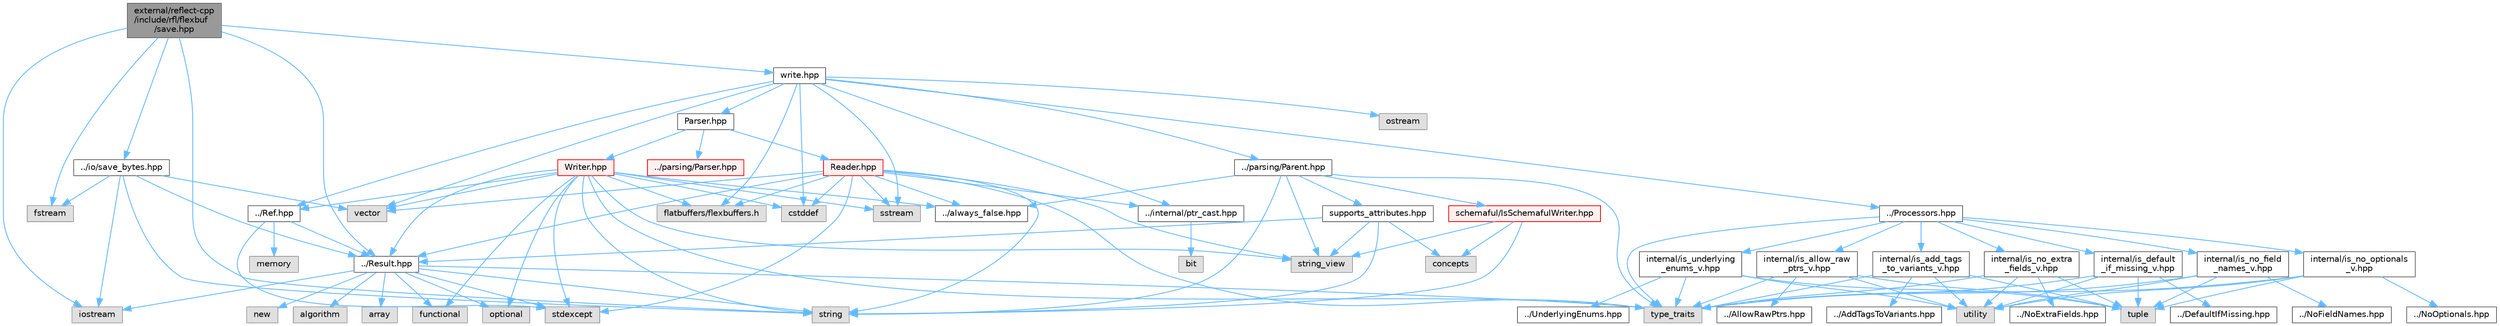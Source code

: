 digraph "external/reflect-cpp/include/rfl/flexbuf/save.hpp"
{
 // LATEX_PDF_SIZE
  bgcolor="transparent";
  edge [fontname=Helvetica,fontsize=10,labelfontname=Helvetica,labelfontsize=10];
  node [fontname=Helvetica,fontsize=10,shape=box,height=0.2,width=0.4];
  Node1 [id="Node000001",label="external/reflect-cpp\l/include/rfl/flexbuf\l/save.hpp",height=0.2,width=0.4,color="gray40", fillcolor="grey60", style="filled", fontcolor="black",tooltip=" "];
  Node1 -> Node2 [id="edge111_Node000001_Node000002",color="steelblue1",style="solid",tooltip=" "];
  Node2 [id="Node000002",label="fstream",height=0.2,width=0.4,color="grey60", fillcolor="#E0E0E0", style="filled",tooltip=" "];
  Node1 -> Node3 [id="edge112_Node000001_Node000003",color="steelblue1",style="solid",tooltip=" "];
  Node3 [id="Node000003",label="iostream",height=0.2,width=0.4,color="grey60", fillcolor="#E0E0E0", style="filled",tooltip=" "];
  Node1 -> Node4 [id="edge113_Node000001_Node000004",color="steelblue1",style="solid",tooltip=" "];
  Node4 [id="Node000004",label="string",height=0.2,width=0.4,color="grey60", fillcolor="#E0E0E0", style="filled",tooltip=" "];
  Node1 -> Node5 [id="edge114_Node000001_Node000005",color="steelblue1",style="solid",tooltip=" "];
  Node5 [id="Node000005",label="../Result.hpp",height=0.2,width=0.4,color="grey40", fillcolor="white", style="filled",URL="$_result_8hpp.html",tooltip=" "];
  Node5 -> Node6 [id="edge115_Node000005_Node000006",color="steelblue1",style="solid",tooltip=" "];
  Node6 [id="Node000006",label="algorithm",height=0.2,width=0.4,color="grey60", fillcolor="#E0E0E0", style="filled",tooltip=" "];
  Node5 -> Node7 [id="edge116_Node000005_Node000007",color="steelblue1",style="solid",tooltip=" "];
  Node7 [id="Node000007",label="array",height=0.2,width=0.4,color="grey60", fillcolor="#E0E0E0", style="filled",tooltip=" "];
  Node5 -> Node8 [id="edge117_Node000005_Node000008",color="steelblue1",style="solid",tooltip=" "];
  Node8 [id="Node000008",label="functional",height=0.2,width=0.4,color="grey60", fillcolor="#E0E0E0", style="filled",tooltip=" "];
  Node5 -> Node3 [id="edge118_Node000005_Node000003",color="steelblue1",style="solid",tooltip=" "];
  Node5 -> Node9 [id="edge119_Node000005_Node000009",color="steelblue1",style="solid",tooltip=" "];
  Node9 [id="Node000009",label="new",height=0.2,width=0.4,color="grey60", fillcolor="#E0E0E0", style="filled",tooltip=" "];
  Node5 -> Node10 [id="edge120_Node000005_Node000010",color="steelblue1",style="solid",tooltip=" "];
  Node10 [id="Node000010",label="optional",height=0.2,width=0.4,color="grey60", fillcolor="#E0E0E0", style="filled",tooltip=" "];
  Node5 -> Node11 [id="edge121_Node000005_Node000011",color="steelblue1",style="solid",tooltip=" "];
  Node11 [id="Node000011",label="stdexcept",height=0.2,width=0.4,color="grey60", fillcolor="#E0E0E0", style="filled",tooltip=" "];
  Node5 -> Node4 [id="edge122_Node000005_Node000004",color="steelblue1",style="solid",tooltip=" "];
  Node5 -> Node12 [id="edge123_Node000005_Node000012",color="steelblue1",style="solid",tooltip=" "];
  Node12 [id="Node000012",label="type_traits",height=0.2,width=0.4,color="grey60", fillcolor="#E0E0E0", style="filled",tooltip=" "];
  Node1 -> Node13 [id="edge124_Node000001_Node000013",color="steelblue1",style="solid",tooltip=" "];
  Node13 [id="Node000013",label="../io/save_bytes.hpp",height=0.2,width=0.4,color="grey40", fillcolor="white", style="filled",URL="$save__bytes_8hpp.html",tooltip=" "];
  Node13 -> Node2 [id="edge125_Node000013_Node000002",color="steelblue1",style="solid",tooltip=" "];
  Node13 -> Node3 [id="edge126_Node000013_Node000003",color="steelblue1",style="solid",tooltip=" "];
  Node13 -> Node4 [id="edge127_Node000013_Node000004",color="steelblue1",style="solid",tooltip=" "];
  Node13 -> Node14 [id="edge128_Node000013_Node000014",color="steelblue1",style="solid",tooltip=" "];
  Node14 [id="Node000014",label="vector",height=0.2,width=0.4,color="grey60", fillcolor="#E0E0E0", style="filled",tooltip=" "];
  Node13 -> Node5 [id="edge129_Node000013_Node000005",color="steelblue1",style="solid",tooltip=" "];
  Node1 -> Node15 [id="edge130_Node000001_Node000015",color="steelblue1",style="solid",tooltip=" "];
  Node15 [id="Node000015",label="write.hpp",height=0.2,width=0.4,color="grey40", fillcolor="white", style="filled",URL="$flexbuf_2write_8hpp.html",tooltip=" "];
  Node15 -> Node16 [id="edge131_Node000015_Node000016",color="steelblue1",style="solid",tooltip=" "];
  Node16 [id="Node000016",label="flatbuffers/flexbuffers.h",height=0.2,width=0.4,color="grey60", fillcolor="#E0E0E0", style="filled",tooltip=" "];
  Node15 -> Node17 [id="edge132_Node000015_Node000017",color="steelblue1",style="solid",tooltip=" "];
  Node17 [id="Node000017",label="cstddef",height=0.2,width=0.4,color="grey60", fillcolor="#E0E0E0", style="filled",tooltip=" "];
  Node15 -> Node18 [id="edge133_Node000015_Node000018",color="steelblue1",style="solid",tooltip=" "];
  Node18 [id="Node000018",label="ostream",height=0.2,width=0.4,color="grey60", fillcolor="#E0E0E0", style="filled",tooltip=" "];
  Node15 -> Node19 [id="edge134_Node000015_Node000019",color="steelblue1",style="solid",tooltip=" "];
  Node19 [id="Node000019",label="sstream",height=0.2,width=0.4,color="grey60", fillcolor="#E0E0E0", style="filled",tooltip=" "];
  Node15 -> Node14 [id="edge135_Node000015_Node000014",color="steelblue1",style="solid",tooltip=" "];
  Node15 -> Node20 [id="edge136_Node000015_Node000020",color="steelblue1",style="solid",tooltip=" "];
  Node20 [id="Node000020",label="../Processors.hpp",height=0.2,width=0.4,color="grey40", fillcolor="white", style="filled",URL="$_processors_8hpp.html",tooltip=" "];
  Node20 -> Node12 [id="edge137_Node000020_Node000012",color="steelblue1",style="solid",tooltip=" "];
  Node20 -> Node21 [id="edge138_Node000020_Node000021",color="steelblue1",style="solid",tooltip=" "];
  Node21 [id="Node000021",label="internal/is_add_tags\l_to_variants_v.hpp",height=0.2,width=0.4,color="grey40", fillcolor="white", style="filled",URL="$is__add__tags__to__variants__v_8hpp.html",tooltip=" "];
  Node21 -> Node22 [id="edge139_Node000021_Node000022",color="steelblue1",style="solid",tooltip=" "];
  Node22 [id="Node000022",label="tuple",height=0.2,width=0.4,color="grey60", fillcolor="#E0E0E0", style="filled",tooltip=" "];
  Node21 -> Node12 [id="edge140_Node000021_Node000012",color="steelblue1",style="solid",tooltip=" "];
  Node21 -> Node23 [id="edge141_Node000021_Node000023",color="steelblue1",style="solid",tooltip=" "];
  Node23 [id="Node000023",label="utility",height=0.2,width=0.4,color="grey60", fillcolor="#E0E0E0", style="filled",tooltip=" "];
  Node21 -> Node24 [id="edge142_Node000021_Node000024",color="steelblue1",style="solid",tooltip=" "];
  Node24 [id="Node000024",label="../AddTagsToVariants.hpp",height=0.2,width=0.4,color="grey40", fillcolor="white", style="filled",URL="$_add_tags_to_variants_8hpp.html",tooltip=" "];
  Node20 -> Node25 [id="edge143_Node000020_Node000025",color="steelblue1",style="solid",tooltip=" "];
  Node25 [id="Node000025",label="internal/is_allow_raw\l_ptrs_v.hpp",height=0.2,width=0.4,color="grey40", fillcolor="white", style="filled",URL="$is__allow__raw__ptrs__v_8hpp.html",tooltip=" "];
  Node25 -> Node22 [id="edge144_Node000025_Node000022",color="steelblue1",style="solid",tooltip=" "];
  Node25 -> Node12 [id="edge145_Node000025_Node000012",color="steelblue1",style="solid",tooltip=" "];
  Node25 -> Node23 [id="edge146_Node000025_Node000023",color="steelblue1",style="solid",tooltip=" "];
  Node25 -> Node26 [id="edge147_Node000025_Node000026",color="steelblue1",style="solid",tooltip=" "];
  Node26 [id="Node000026",label="../AllowRawPtrs.hpp",height=0.2,width=0.4,color="grey40", fillcolor="white", style="filled",URL="$_allow_raw_ptrs_8hpp.html",tooltip=" "];
  Node20 -> Node27 [id="edge148_Node000020_Node000027",color="steelblue1",style="solid",tooltip=" "];
  Node27 [id="Node000027",label="internal/is_default\l_if_missing_v.hpp",height=0.2,width=0.4,color="grey40", fillcolor="white", style="filled",URL="$is__default__if__missing__v_8hpp.html",tooltip=" "];
  Node27 -> Node22 [id="edge149_Node000027_Node000022",color="steelblue1",style="solid",tooltip=" "];
  Node27 -> Node12 [id="edge150_Node000027_Node000012",color="steelblue1",style="solid",tooltip=" "];
  Node27 -> Node23 [id="edge151_Node000027_Node000023",color="steelblue1",style="solid",tooltip=" "];
  Node27 -> Node28 [id="edge152_Node000027_Node000028",color="steelblue1",style="solid",tooltip=" "];
  Node28 [id="Node000028",label="../DefaultIfMissing.hpp",height=0.2,width=0.4,color="grey40", fillcolor="white", style="filled",URL="$_default_if_missing_8hpp.html",tooltip=" "];
  Node20 -> Node29 [id="edge153_Node000020_Node000029",color="steelblue1",style="solid",tooltip=" "];
  Node29 [id="Node000029",label="internal/is_no_extra\l_fields_v.hpp",height=0.2,width=0.4,color="grey40", fillcolor="white", style="filled",URL="$is__no__extra__fields__v_8hpp.html",tooltip=" "];
  Node29 -> Node22 [id="edge154_Node000029_Node000022",color="steelblue1",style="solid",tooltip=" "];
  Node29 -> Node12 [id="edge155_Node000029_Node000012",color="steelblue1",style="solid",tooltip=" "];
  Node29 -> Node23 [id="edge156_Node000029_Node000023",color="steelblue1",style="solid",tooltip=" "];
  Node29 -> Node30 [id="edge157_Node000029_Node000030",color="steelblue1",style="solid",tooltip=" "];
  Node30 [id="Node000030",label="../NoExtraFields.hpp",height=0.2,width=0.4,color="grey40", fillcolor="white", style="filled",URL="$_no_extra_fields_8hpp.html",tooltip=" "];
  Node20 -> Node31 [id="edge158_Node000020_Node000031",color="steelblue1",style="solid",tooltip=" "];
  Node31 [id="Node000031",label="internal/is_no_field\l_names_v.hpp",height=0.2,width=0.4,color="grey40", fillcolor="white", style="filled",URL="$is__no__field__names__v_8hpp.html",tooltip=" "];
  Node31 -> Node22 [id="edge159_Node000031_Node000022",color="steelblue1",style="solid",tooltip=" "];
  Node31 -> Node12 [id="edge160_Node000031_Node000012",color="steelblue1",style="solid",tooltip=" "];
  Node31 -> Node23 [id="edge161_Node000031_Node000023",color="steelblue1",style="solid",tooltip=" "];
  Node31 -> Node32 [id="edge162_Node000031_Node000032",color="steelblue1",style="solid",tooltip=" "];
  Node32 [id="Node000032",label="../NoFieldNames.hpp",height=0.2,width=0.4,color="grey40", fillcolor="white", style="filled",URL="$_no_field_names_8hpp.html",tooltip=" "];
  Node20 -> Node33 [id="edge163_Node000020_Node000033",color="steelblue1",style="solid",tooltip=" "];
  Node33 [id="Node000033",label="internal/is_no_optionals\l_v.hpp",height=0.2,width=0.4,color="grey40", fillcolor="white", style="filled",URL="$is__no__optionals__v_8hpp.html",tooltip=" "];
  Node33 -> Node22 [id="edge164_Node000033_Node000022",color="steelblue1",style="solid",tooltip=" "];
  Node33 -> Node12 [id="edge165_Node000033_Node000012",color="steelblue1",style="solid",tooltip=" "];
  Node33 -> Node23 [id="edge166_Node000033_Node000023",color="steelblue1",style="solid",tooltip=" "];
  Node33 -> Node34 [id="edge167_Node000033_Node000034",color="steelblue1",style="solid",tooltip=" "];
  Node34 [id="Node000034",label="../NoOptionals.hpp",height=0.2,width=0.4,color="grey40", fillcolor="white", style="filled",URL="$_no_optionals_8hpp.html",tooltip=" "];
  Node20 -> Node35 [id="edge168_Node000020_Node000035",color="steelblue1",style="solid",tooltip=" "];
  Node35 [id="Node000035",label="internal/is_underlying\l_enums_v.hpp",height=0.2,width=0.4,color="grey40", fillcolor="white", style="filled",URL="$is__underlying__enums__v_8hpp.html",tooltip=" "];
  Node35 -> Node22 [id="edge169_Node000035_Node000022",color="steelblue1",style="solid",tooltip=" "];
  Node35 -> Node12 [id="edge170_Node000035_Node000012",color="steelblue1",style="solid",tooltip=" "];
  Node35 -> Node23 [id="edge171_Node000035_Node000023",color="steelblue1",style="solid",tooltip=" "];
  Node35 -> Node36 [id="edge172_Node000035_Node000036",color="steelblue1",style="solid",tooltip=" "];
  Node36 [id="Node000036",label="../UnderlyingEnums.hpp",height=0.2,width=0.4,color="grey40", fillcolor="white", style="filled",URL="$_underlying_enums_8hpp.html",tooltip=" "];
  Node15 -> Node37 [id="edge173_Node000015_Node000037",color="steelblue1",style="solid",tooltip=" "];
  Node37 [id="Node000037",label="../Ref.hpp",height=0.2,width=0.4,color="grey40", fillcolor="white", style="filled",URL="$_ref_8hpp.html",tooltip=" "];
  Node37 -> Node38 [id="edge174_Node000037_Node000038",color="steelblue1",style="solid",tooltip=" "];
  Node38 [id="Node000038",label="memory",height=0.2,width=0.4,color="grey60", fillcolor="#E0E0E0", style="filled",tooltip=" "];
  Node37 -> Node11 [id="edge175_Node000037_Node000011",color="steelblue1",style="solid",tooltip=" "];
  Node37 -> Node5 [id="edge176_Node000037_Node000005",color="steelblue1",style="solid",tooltip=" "];
  Node15 -> Node39 [id="edge177_Node000015_Node000039",color="steelblue1",style="solid",tooltip=" "];
  Node39 [id="Node000039",label="../internal/ptr_cast.hpp",height=0.2,width=0.4,color="grey40", fillcolor="white", style="filled",URL="$ptr__cast_8hpp.html",tooltip=" "];
  Node39 -> Node40 [id="edge178_Node000039_Node000040",color="steelblue1",style="solid",tooltip=" "];
  Node40 [id="Node000040",label="bit",height=0.2,width=0.4,color="grey60", fillcolor="#E0E0E0", style="filled",tooltip=" "];
  Node15 -> Node41 [id="edge179_Node000015_Node000041",color="steelblue1",style="solid",tooltip=" "];
  Node41 [id="Node000041",label="../parsing/Parent.hpp",height=0.2,width=0.4,color="grey40", fillcolor="white", style="filled",URL="$_parent_8hpp.html",tooltip=" "];
  Node41 -> Node4 [id="edge180_Node000041_Node000004",color="steelblue1",style="solid",tooltip=" "];
  Node41 -> Node42 [id="edge181_Node000041_Node000042",color="steelblue1",style="solid",tooltip=" "];
  Node42 [id="Node000042",label="string_view",height=0.2,width=0.4,color="grey60", fillcolor="#E0E0E0", style="filled",tooltip=" "];
  Node41 -> Node12 [id="edge182_Node000041_Node000012",color="steelblue1",style="solid",tooltip=" "];
  Node41 -> Node43 [id="edge183_Node000041_Node000043",color="steelblue1",style="solid",tooltip=" "];
  Node43 [id="Node000043",label="../always_false.hpp",height=0.2,width=0.4,color="grey40", fillcolor="white", style="filled",URL="$always__false_8hpp.html",tooltip=" "];
  Node41 -> Node44 [id="edge184_Node000041_Node000044",color="steelblue1",style="solid",tooltip=" "];
  Node44 [id="Node000044",label="schemaful/IsSchemafulWriter.hpp",height=0.2,width=0.4,color="red", fillcolor="#FFF0F0", style="filled",URL="$_is_schemaful_writer_8hpp.html",tooltip=" "];
  Node44 -> Node45 [id="edge185_Node000044_Node000045",color="steelblue1",style="solid",tooltip=" "];
  Node45 [id="Node000045",label="concepts",height=0.2,width=0.4,color="grey60", fillcolor="#E0E0E0", style="filled",tooltip=" "];
  Node44 -> Node4 [id="edge186_Node000044_Node000004",color="steelblue1",style="solid",tooltip=" "];
  Node44 -> Node42 [id="edge187_Node000044_Node000042",color="steelblue1",style="solid",tooltip=" "];
  Node41 -> Node47 [id="edge188_Node000041_Node000047",color="steelblue1",style="solid",tooltip=" "];
  Node47 [id="Node000047",label="supports_attributes.hpp",height=0.2,width=0.4,color="grey40", fillcolor="white", style="filled",URL="$supports__attributes_8hpp.html",tooltip=" "];
  Node47 -> Node45 [id="edge189_Node000047_Node000045",color="steelblue1",style="solid",tooltip=" "];
  Node47 -> Node4 [id="edge190_Node000047_Node000004",color="steelblue1",style="solid",tooltip=" "];
  Node47 -> Node42 [id="edge191_Node000047_Node000042",color="steelblue1",style="solid",tooltip=" "];
  Node47 -> Node5 [id="edge192_Node000047_Node000005",color="steelblue1",style="solid",tooltip=" "];
  Node15 -> Node48 [id="edge193_Node000015_Node000048",color="steelblue1",style="solid",tooltip=" "];
  Node48 [id="Node000048",label="Parser.hpp",height=0.2,width=0.4,color="grey40", fillcolor="white", style="filled",URL="$flexbuf_2_parser_8hpp.html",tooltip=" "];
  Node48 -> Node49 [id="edge194_Node000048_Node000049",color="steelblue1",style="solid",tooltip=" "];
  Node49 [id="Node000049",label="../parsing/Parser.hpp",height=0.2,width=0.4,color="red", fillcolor="#FFF0F0", style="filled",URL="$parsing_2_parser_8hpp.html",tooltip=" "];
  Node48 -> Node248 [id="edge195_Node000048_Node000248",color="steelblue1",style="solid",tooltip=" "];
  Node248 [id="Node000248",label="Reader.hpp",height=0.2,width=0.4,color="red", fillcolor="#FFF0F0", style="filled",URL="$flexbuf_2_reader_8hpp.html",tooltip=" "];
  Node248 -> Node16 [id="edge196_Node000248_Node000016",color="steelblue1",style="solid",tooltip=" "];
  Node248 -> Node17 [id="edge197_Node000248_Node000017",color="steelblue1",style="solid",tooltip=" "];
  Node248 -> Node19 [id="edge198_Node000248_Node000019",color="steelblue1",style="solid",tooltip=" "];
  Node248 -> Node11 [id="edge199_Node000248_Node000011",color="steelblue1",style="solid",tooltip=" "];
  Node248 -> Node4 [id="edge200_Node000248_Node000004",color="steelblue1",style="solid",tooltip=" "];
  Node248 -> Node42 [id="edge201_Node000248_Node000042",color="steelblue1",style="solid",tooltip=" "];
  Node248 -> Node12 [id="edge202_Node000248_Node000012",color="steelblue1",style="solid",tooltip=" "];
  Node248 -> Node14 [id="edge203_Node000248_Node000014",color="steelblue1",style="solid",tooltip=" "];
  Node248 -> Node5 [id="edge204_Node000248_Node000005",color="steelblue1",style="solid",tooltip=" "];
  Node248 -> Node43 [id="edge205_Node000248_Node000043",color="steelblue1",style="solid",tooltip=" "];
  Node248 -> Node39 [id="edge206_Node000248_Node000039",color="steelblue1",style="solid",tooltip=" "];
  Node48 -> Node250 [id="edge207_Node000048_Node000250",color="steelblue1",style="solid",tooltip=" "];
  Node250 [id="Node000250",label="Writer.hpp",height=0.2,width=0.4,color="red", fillcolor="#FFF0F0", style="filled",URL="$flexbuf_2_writer_8hpp.html",tooltip=" "];
  Node250 -> Node16 [id="edge208_Node000250_Node000016",color="steelblue1",style="solid",tooltip=" "];
  Node250 -> Node17 [id="edge209_Node000250_Node000017",color="steelblue1",style="solid",tooltip=" "];
  Node250 -> Node8 [id="edge210_Node000250_Node000008",color="steelblue1",style="solid",tooltip=" "];
  Node250 -> Node10 [id="edge211_Node000250_Node000010",color="steelblue1",style="solid",tooltip=" "];
  Node250 -> Node19 [id="edge212_Node000250_Node000019",color="steelblue1",style="solid",tooltip=" "];
  Node250 -> Node11 [id="edge213_Node000250_Node000011",color="steelblue1",style="solid",tooltip=" "];
  Node250 -> Node4 [id="edge214_Node000250_Node000004",color="steelblue1",style="solid",tooltip=" "];
  Node250 -> Node42 [id="edge215_Node000250_Node000042",color="steelblue1",style="solid",tooltip=" "];
  Node250 -> Node12 [id="edge216_Node000250_Node000012",color="steelblue1",style="solid",tooltip=" "];
  Node250 -> Node14 [id="edge217_Node000250_Node000014",color="steelblue1",style="solid",tooltip=" "];
  Node250 -> Node37 [id="edge218_Node000250_Node000037",color="steelblue1",style="solid",tooltip=" "];
  Node250 -> Node5 [id="edge219_Node000250_Node000005",color="steelblue1",style="solid",tooltip=" "];
  Node250 -> Node43 [id="edge220_Node000250_Node000043",color="steelblue1",style="solid",tooltip=" "];
}
